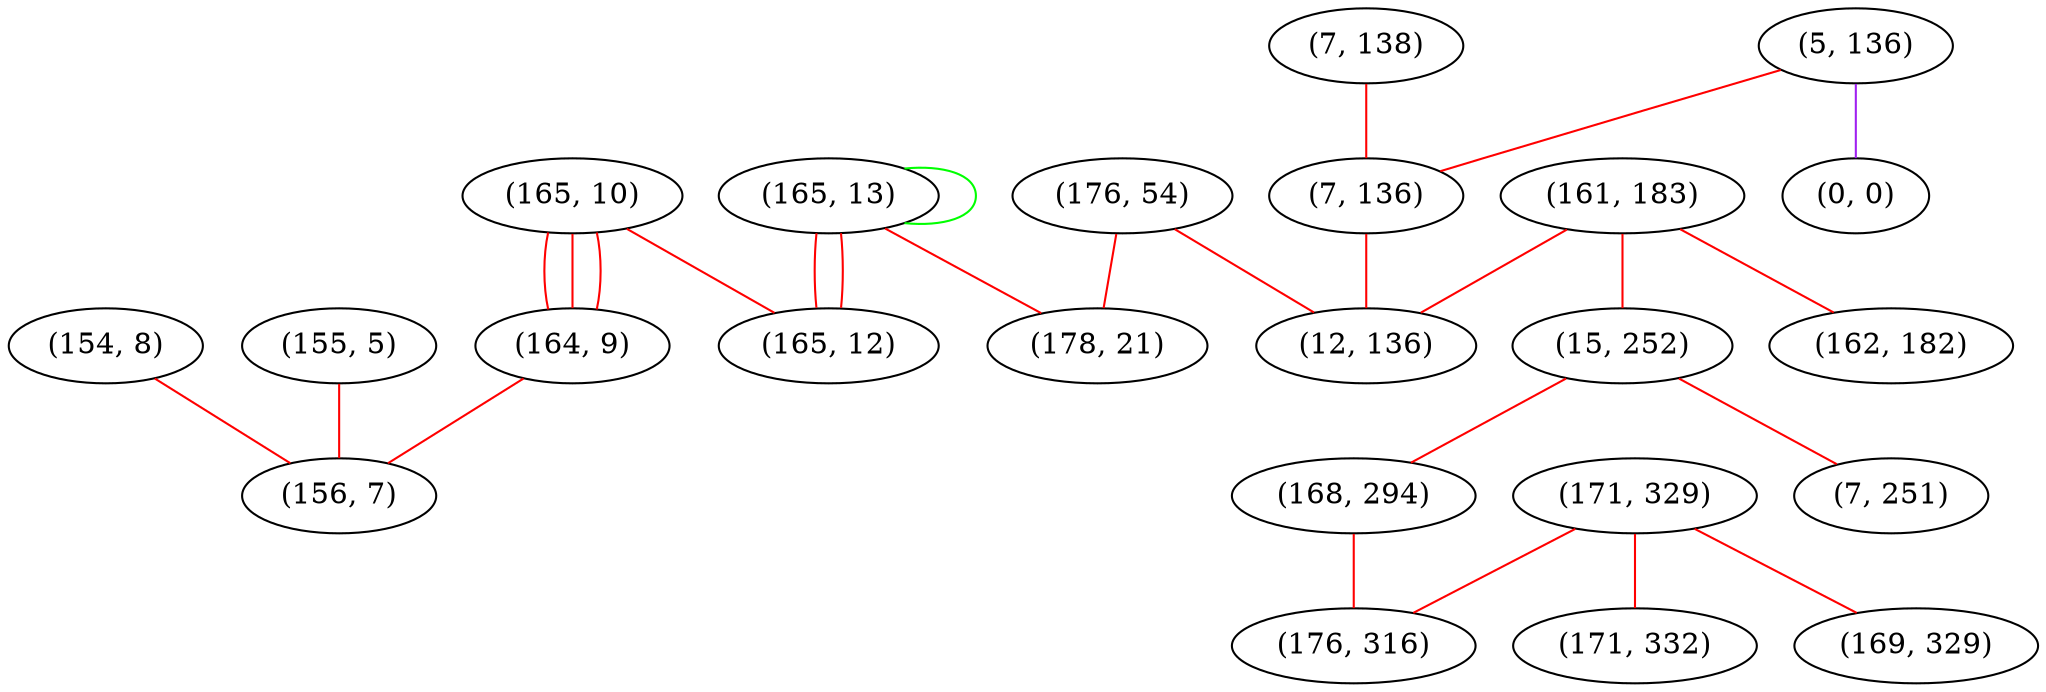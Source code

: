 graph "" {
"(165, 10)";
"(161, 183)";
"(15, 252)";
"(5, 136)";
"(171, 329)";
"(165, 13)";
"(154, 8)";
"(7, 138)";
"(155, 5)";
"(168, 294)";
"(171, 332)";
"(0, 0)";
"(164, 9)";
"(165, 12)";
"(169, 329)";
"(176, 316)";
"(162, 182)";
"(156, 7)";
"(7, 251)";
"(176, 54)";
"(178, 21)";
"(7, 136)";
"(12, 136)";
"(165, 10)" -- "(165, 12)"  [color=red, key=0, weight=1];
"(165, 10)" -- "(164, 9)"  [color=red, key=0, weight=1];
"(165, 10)" -- "(164, 9)"  [color=red, key=1, weight=1];
"(165, 10)" -- "(164, 9)"  [color=red, key=2, weight=1];
"(161, 183)" -- "(15, 252)"  [color=red, key=0, weight=1];
"(161, 183)" -- "(162, 182)"  [color=red, key=0, weight=1];
"(161, 183)" -- "(12, 136)"  [color=red, key=0, weight=1];
"(15, 252)" -- "(7, 251)"  [color=red, key=0, weight=1];
"(15, 252)" -- "(168, 294)"  [color=red, key=0, weight=1];
"(5, 136)" -- "(0, 0)"  [color=purple, key=0, weight=4];
"(5, 136)" -- "(7, 136)"  [color=red, key=0, weight=1];
"(171, 329)" -- "(171, 332)"  [color=red, key=0, weight=1];
"(171, 329)" -- "(169, 329)"  [color=red, key=0, weight=1];
"(171, 329)" -- "(176, 316)"  [color=red, key=0, weight=1];
"(165, 13)" -- "(178, 21)"  [color=red, key=0, weight=1];
"(165, 13)" -- "(165, 12)"  [color=red, key=0, weight=1];
"(165, 13)" -- "(165, 12)"  [color=red, key=1, weight=1];
"(165, 13)" -- "(165, 13)"  [color=green, key=0, weight=2];
"(154, 8)" -- "(156, 7)"  [color=red, key=0, weight=1];
"(7, 138)" -- "(7, 136)"  [color=red, key=0, weight=1];
"(155, 5)" -- "(156, 7)"  [color=red, key=0, weight=1];
"(168, 294)" -- "(176, 316)"  [color=red, key=0, weight=1];
"(164, 9)" -- "(156, 7)"  [color=red, key=0, weight=1];
"(176, 54)" -- "(178, 21)"  [color=red, key=0, weight=1];
"(176, 54)" -- "(12, 136)"  [color=red, key=0, weight=1];
"(7, 136)" -- "(12, 136)"  [color=red, key=0, weight=1];
}
